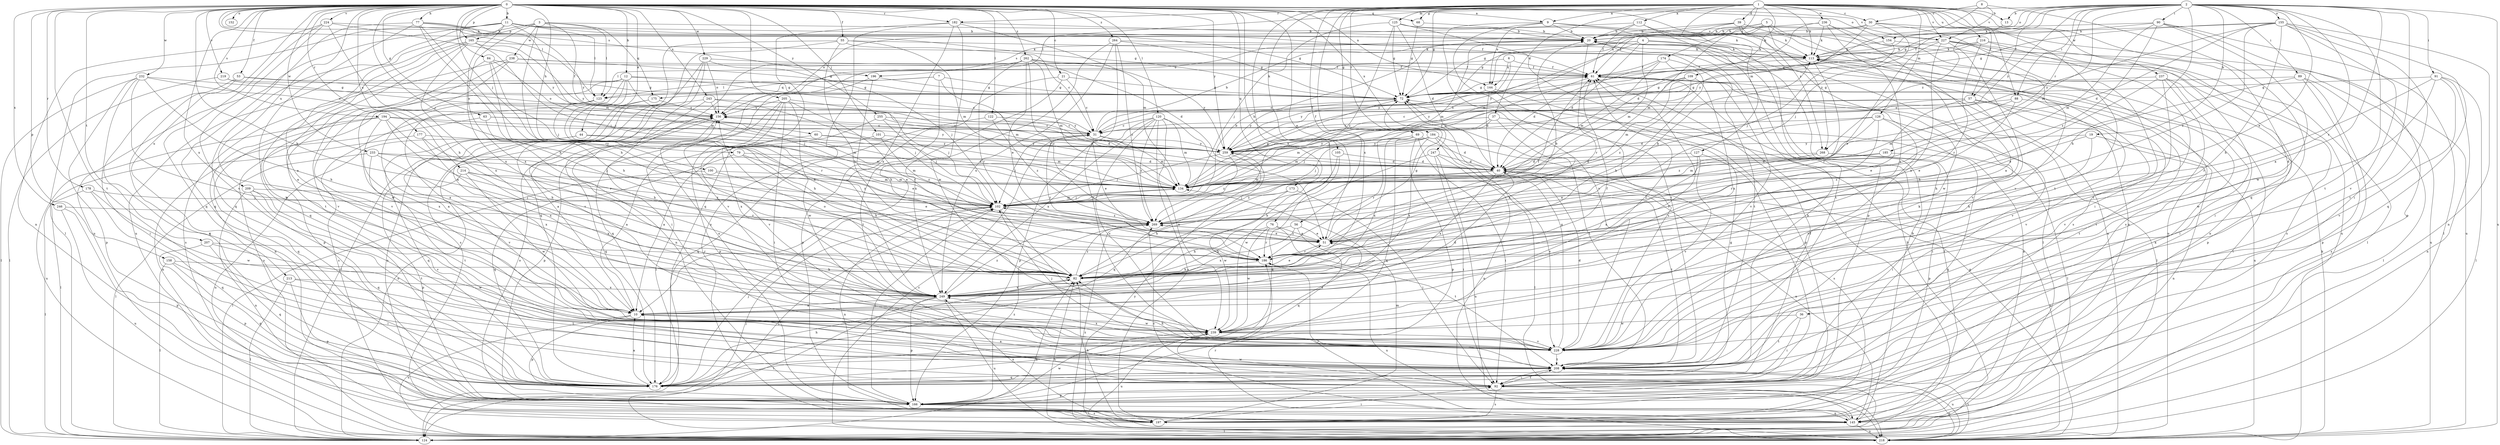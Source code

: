 strict digraph  {
0;
1;
2;
3;
4;
5;
6;
7;
8;
9;
10;
11;
12;
13;
19;
20;
21;
30;
31;
36;
37;
39;
40;
44;
51;
53;
55;
56;
57;
60;
61;
63;
68;
69;
72;
76;
77;
79;
82;
84;
88;
89;
90;
91;
92;
100;
101;
102;
105;
109;
112;
113;
120;
122;
123;
124;
125;
126;
127;
134;
144;
145;
152;
154;
155;
156;
158;
165;
166;
173;
174;
175;
176;
177;
178;
182;
184;
185;
186;
194;
196;
197;
205;
207;
208;
209;
213;
214;
216;
218;
219;
224;
227;
228;
229;
232;
233;
236;
237;
238;
239;
243;
246;
247;
249;
255;
259;
262;
264;
268;
269;
0 -> 9  [label=a];
0 -> 11  [label=b];
0 -> 12  [label=b];
0 -> 21  [label=c];
0 -> 44  [label=e];
0 -> 51  [label=e];
0 -> 53  [label=f];
0 -> 55  [label=f];
0 -> 63  [label=g];
0 -> 68  [label=g];
0 -> 76  [label=h];
0 -> 77  [label=h];
0 -> 79  [label=h];
0 -> 82  [label=h];
0 -> 84  [label=i];
0 -> 100  [label=j];
0 -> 101  [label=j];
0 -> 102  [label=j];
0 -> 120  [label=l];
0 -> 122  [label=l];
0 -> 123  [label=l];
0 -> 144  [label=n];
0 -> 152  [label=o];
0 -> 154  [label=o];
0 -> 158  [label=p];
0 -> 165  [label=p];
0 -> 173  [label=q];
0 -> 177  [label=r];
0 -> 178  [label=r];
0 -> 182  [label=r];
0 -> 194  [label=s];
0 -> 196  [label=s];
0 -> 205  [label=t];
0 -> 207  [label=t];
0 -> 208  [label=t];
0 -> 209  [label=u];
0 -> 213  [label=u];
0 -> 214  [label=u];
0 -> 219  [label=v];
0 -> 224  [label=v];
0 -> 227  [label=v];
0 -> 229  [label=w];
0 -> 232  [label=w];
0 -> 233  [label=w];
0 -> 243  [label=x];
0 -> 246  [label=x];
0 -> 247  [label=x];
0 -> 249  [label=x];
0 -> 255  [label=y];
0 -> 259  [label=y];
0 -> 262  [label=z];
0 -> 264  [label=z];
0 -> 268  [label=z];
1 -> 9  [label=a];
1 -> 13  [label=b];
1 -> 30  [label=c];
1 -> 36  [label=d];
1 -> 37  [label=d];
1 -> 39  [label=d];
1 -> 56  [label=f];
1 -> 57  [label=f];
1 -> 68  [label=g];
1 -> 69  [label=g];
1 -> 72  [label=g];
1 -> 82  [label=h];
1 -> 88  [label=i];
1 -> 105  [label=k];
1 -> 109  [label=k];
1 -> 112  [label=k];
1 -> 113  [label=k];
1 -> 125  [label=m];
1 -> 126  [label=m];
1 -> 127  [label=m];
1 -> 174  [label=q];
1 -> 182  [label=r];
1 -> 184  [label=r];
1 -> 208  [label=t];
1 -> 216  [label=u];
1 -> 227  [label=v];
1 -> 236  [label=w];
1 -> 237  [label=w];
1 -> 249  [label=x];
2 -> 10  [label=a];
2 -> 13  [label=b];
2 -> 19  [label=b];
2 -> 51  [label=e];
2 -> 57  [label=f];
2 -> 72  [label=g];
2 -> 82  [label=h];
2 -> 88  [label=i];
2 -> 89  [label=i];
2 -> 90  [label=i];
2 -> 91  [label=i];
2 -> 92  [label=i];
2 -> 113  [label=k];
2 -> 123  [label=l];
2 -> 134  [label=m];
2 -> 154  [label=o];
2 -> 155  [label=o];
2 -> 185  [label=r];
2 -> 186  [label=r];
2 -> 208  [label=t];
2 -> 218  [label=u];
2 -> 259  [label=y];
3 -> 60  [label=f];
3 -> 82  [label=h];
3 -> 113  [label=k];
3 -> 123  [label=l];
3 -> 165  [label=p];
3 -> 175  [label=q];
3 -> 218  [label=u];
3 -> 238  [label=w];
3 -> 249  [label=x];
4 -> 40  [label=d];
4 -> 72  [label=g];
4 -> 113  [label=k];
4 -> 134  [label=m];
4 -> 196  [label=s];
4 -> 239  [label=w];
4 -> 259  [label=y];
5 -> 20  [label=b];
5 -> 134  [label=m];
5 -> 144  [label=n];
5 -> 156  [label=o];
5 -> 197  [label=s];
5 -> 218  [label=u];
5 -> 268  [label=z];
6 -> 61  [label=f];
6 -> 123  [label=l];
6 -> 144  [label=n];
6 -> 259  [label=y];
7 -> 72  [label=g];
7 -> 123  [label=l];
7 -> 134  [label=m];
7 -> 175  [label=q];
7 -> 208  [label=t];
8 -> 30  [label=c];
8 -> 31  [label=c];
8 -> 176  [label=q];
8 -> 227  [label=v];
9 -> 20  [label=b];
9 -> 144  [label=n];
9 -> 208  [label=t];
9 -> 218  [label=u];
9 -> 227  [label=v];
9 -> 228  [label=v];
10 -> 40  [label=d];
10 -> 61  [label=f];
10 -> 166  [label=p];
10 -> 218  [label=u];
10 -> 239  [label=w];
11 -> 10  [label=a];
11 -> 20  [label=b];
11 -> 61  [label=f];
11 -> 72  [label=g];
11 -> 123  [label=l];
11 -> 124  [label=l];
11 -> 176  [label=q];
11 -> 218  [label=u];
11 -> 249  [label=x];
11 -> 259  [label=y];
12 -> 10  [label=a];
12 -> 31  [label=c];
12 -> 72  [label=g];
12 -> 82  [label=h];
12 -> 102  [label=j];
12 -> 145  [label=n];
12 -> 166  [label=p];
12 -> 186  [label=r];
13 -> 268  [label=z];
19 -> 82  [label=h];
19 -> 145  [label=n];
19 -> 259  [label=y];
19 -> 269  [label=z];
20 -> 113  [label=k];
20 -> 124  [label=l];
20 -> 134  [label=m];
20 -> 186  [label=r];
20 -> 208  [label=t];
21 -> 31  [label=c];
21 -> 72  [label=g];
21 -> 166  [label=p];
21 -> 249  [label=x];
30 -> 20  [label=b];
30 -> 72  [label=g];
30 -> 92  [label=i];
30 -> 102  [label=j];
30 -> 218  [label=u];
30 -> 259  [label=y];
31 -> 20  [label=b];
31 -> 51  [label=e];
31 -> 61  [label=f];
31 -> 102  [label=j];
31 -> 134  [label=m];
31 -> 186  [label=r];
31 -> 259  [label=y];
36 -> 92  [label=i];
36 -> 208  [label=t];
36 -> 239  [label=w];
37 -> 31  [label=c];
37 -> 82  [label=h];
37 -> 102  [label=j];
37 -> 124  [label=l];
37 -> 134  [label=m];
39 -> 20  [label=b];
39 -> 61  [label=f];
39 -> 113  [label=k];
39 -> 134  [label=m];
39 -> 145  [label=n];
39 -> 197  [label=s];
40 -> 134  [label=m];
40 -> 145  [label=n];
40 -> 156  [label=o];
40 -> 208  [label=t];
40 -> 218  [label=u];
40 -> 249  [label=x];
40 -> 269  [label=z];
44 -> 51  [label=e];
44 -> 134  [label=m];
44 -> 176  [label=q];
44 -> 218  [label=u];
44 -> 228  [label=v];
44 -> 259  [label=y];
51 -> 20  [label=b];
51 -> 61  [label=f];
51 -> 72  [label=g];
51 -> 186  [label=r];
51 -> 269  [label=z];
53 -> 72  [label=g];
53 -> 92  [label=i];
53 -> 156  [label=o];
53 -> 176  [label=q];
55 -> 10  [label=a];
55 -> 31  [label=c];
55 -> 82  [label=h];
55 -> 113  [label=k];
55 -> 134  [label=m];
55 -> 176  [label=q];
56 -> 51  [label=e];
56 -> 82  [label=h];
56 -> 176  [label=q];
56 -> 249  [label=x];
57 -> 31  [label=c];
57 -> 51  [label=e];
57 -> 82  [label=h];
57 -> 156  [label=o];
57 -> 208  [label=t];
57 -> 228  [label=v];
57 -> 259  [label=y];
60 -> 10  [label=a];
60 -> 134  [label=m];
60 -> 259  [label=y];
61 -> 72  [label=g];
61 -> 102  [label=j];
61 -> 124  [label=l];
61 -> 145  [label=n];
61 -> 218  [label=u];
63 -> 31  [label=c];
63 -> 82  [label=h];
63 -> 134  [label=m];
63 -> 145  [label=n];
68 -> 20  [label=b];
68 -> 72  [label=g];
69 -> 40  [label=d];
69 -> 92  [label=i];
69 -> 166  [label=p];
69 -> 176  [label=q];
69 -> 186  [label=r];
69 -> 249  [label=x];
69 -> 259  [label=y];
72 -> 156  [label=o];
72 -> 208  [label=t];
72 -> 259  [label=y];
76 -> 51  [label=e];
76 -> 82  [label=h];
76 -> 186  [label=r];
76 -> 208  [label=t];
76 -> 239  [label=w];
77 -> 20  [label=b];
77 -> 72  [label=g];
77 -> 82  [label=h];
77 -> 134  [label=m];
77 -> 176  [label=q];
77 -> 186  [label=r];
77 -> 208  [label=t];
79 -> 40  [label=d];
79 -> 82  [label=h];
79 -> 176  [label=q];
79 -> 269  [label=z];
82 -> 51  [label=e];
82 -> 249  [label=x];
82 -> 269  [label=z];
84 -> 61  [label=f];
84 -> 82  [label=h];
84 -> 102  [label=j];
84 -> 134  [label=m];
84 -> 228  [label=v];
88 -> 51  [label=e];
88 -> 134  [label=m];
88 -> 156  [label=o];
88 -> 228  [label=v];
89 -> 51  [label=e];
89 -> 72  [label=g];
89 -> 124  [label=l];
89 -> 166  [label=p];
89 -> 197  [label=s];
90 -> 20  [label=b];
90 -> 61  [label=f];
90 -> 124  [label=l];
90 -> 134  [label=m];
90 -> 166  [label=p];
90 -> 239  [label=w];
90 -> 269  [label=z];
91 -> 72  [label=g];
91 -> 124  [label=l];
91 -> 145  [label=n];
91 -> 186  [label=r];
91 -> 228  [label=v];
91 -> 239  [label=w];
92 -> 166  [label=p];
92 -> 197  [label=s];
92 -> 208  [label=t];
92 -> 218  [label=u];
92 -> 239  [label=w];
100 -> 51  [label=e];
100 -> 124  [label=l];
100 -> 134  [label=m];
101 -> 10  [label=a];
101 -> 259  [label=y];
101 -> 269  [label=z];
102 -> 20  [label=b];
102 -> 134  [label=m];
102 -> 145  [label=n];
102 -> 228  [label=v];
102 -> 269  [label=z];
105 -> 40  [label=d];
105 -> 82  [label=h];
105 -> 176  [label=q];
109 -> 72  [label=g];
109 -> 134  [label=m];
109 -> 249  [label=x];
109 -> 259  [label=y];
109 -> 269  [label=z];
112 -> 20  [label=b];
112 -> 61  [label=f];
112 -> 156  [label=o];
112 -> 166  [label=p];
112 -> 208  [label=t];
113 -> 61  [label=f];
113 -> 124  [label=l];
113 -> 186  [label=r];
120 -> 31  [label=c];
120 -> 51  [label=e];
120 -> 134  [label=m];
120 -> 166  [label=p];
120 -> 197  [label=s];
120 -> 228  [label=v];
120 -> 239  [label=w];
120 -> 249  [label=x];
120 -> 269  [label=z];
122 -> 31  [label=c];
122 -> 176  [label=q];
122 -> 269  [label=z];
123 -> 10  [label=a];
123 -> 82  [label=h];
123 -> 197  [label=s];
124 -> 20  [label=b];
124 -> 82  [label=h];
124 -> 102  [label=j];
124 -> 156  [label=o];
125 -> 20  [label=b];
125 -> 40  [label=d];
125 -> 72  [label=g];
125 -> 102  [label=j];
125 -> 124  [label=l];
125 -> 218  [label=u];
125 -> 269  [label=z];
126 -> 31  [label=c];
126 -> 40  [label=d];
126 -> 92  [label=i];
126 -> 186  [label=r];
126 -> 228  [label=v];
126 -> 269  [label=z];
127 -> 40  [label=d];
127 -> 92  [label=i];
127 -> 228  [label=v];
127 -> 249  [label=x];
134 -> 72  [label=g];
134 -> 102  [label=j];
144 -> 40  [label=d];
144 -> 166  [label=p];
144 -> 228  [label=v];
144 -> 259  [label=y];
145 -> 20  [label=b];
145 -> 61  [label=f];
145 -> 124  [label=l];
145 -> 186  [label=r];
145 -> 218  [label=u];
145 -> 269  [label=z];
154 -> 102  [label=j];
154 -> 113  [label=k];
154 -> 197  [label=s];
155 -> 20  [label=b];
155 -> 40  [label=d];
155 -> 72  [label=g];
155 -> 82  [label=h];
155 -> 145  [label=n];
155 -> 176  [label=q];
155 -> 208  [label=t];
155 -> 228  [label=v];
155 -> 259  [label=y];
155 -> 269  [label=z];
156 -> 31  [label=c];
156 -> 166  [label=p];
156 -> 176  [label=q];
158 -> 82  [label=h];
158 -> 92  [label=i];
158 -> 124  [label=l];
158 -> 176  [label=q];
165 -> 10  [label=a];
165 -> 102  [label=j];
165 -> 113  [label=k];
165 -> 176  [label=q];
165 -> 208  [label=t];
165 -> 249  [label=x];
165 -> 259  [label=y];
166 -> 102  [label=j];
166 -> 145  [label=n];
166 -> 156  [label=o];
166 -> 197  [label=s];
166 -> 239  [label=w];
166 -> 269  [label=z];
173 -> 82  [label=h];
173 -> 92  [label=i];
173 -> 102  [label=j];
173 -> 239  [label=w];
174 -> 40  [label=d];
174 -> 61  [label=f];
174 -> 82  [label=h];
174 -> 134  [label=m];
174 -> 228  [label=v];
175 -> 124  [label=l];
175 -> 145  [label=n];
175 -> 156  [label=o];
176 -> 10  [label=a];
176 -> 20  [label=b];
176 -> 61  [label=f];
176 -> 72  [label=g];
176 -> 82  [label=h];
176 -> 102  [label=j];
177 -> 102  [label=j];
177 -> 124  [label=l];
177 -> 249  [label=x];
177 -> 259  [label=y];
178 -> 102  [label=j];
178 -> 124  [label=l];
178 -> 176  [label=q];
178 -> 239  [label=w];
182 -> 20  [label=b];
182 -> 134  [label=m];
182 -> 176  [label=q];
182 -> 197  [label=s];
182 -> 239  [label=w];
182 -> 249  [label=x];
184 -> 102  [label=j];
184 -> 124  [label=l];
184 -> 134  [label=m];
184 -> 145  [label=n];
184 -> 197  [label=s];
184 -> 249  [label=x];
184 -> 259  [label=y];
185 -> 40  [label=d];
185 -> 134  [label=m];
185 -> 176  [label=q];
186 -> 82  [label=h];
186 -> 102  [label=j];
186 -> 218  [label=u];
194 -> 31  [label=c];
194 -> 82  [label=h];
194 -> 176  [label=q];
194 -> 186  [label=r];
194 -> 218  [label=u];
194 -> 249  [label=x];
194 -> 259  [label=y];
196 -> 72  [label=g];
196 -> 82  [label=h];
196 -> 176  [label=q];
197 -> 82  [label=h];
197 -> 92  [label=i];
197 -> 113  [label=k];
197 -> 134  [label=m];
197 -> 249  [label=x];
205 -> 92  [label=i];
205 -> 102  [label=j];
205 -> 124  [label=l];
205 -> 156  [label=o];
205 -> 166  [label=p];
205 -> 186  [label=r];
205 -> 228  [label=v];
205 -> 239  [label=w];
207 -> 166  [label=p];
207 -> 176  [label=q];
207 -> 186  [label=r];
207 -> 239  [label=w];
208 -> 10  [label=a];
208 -> 82  [label=h];
208 -> 92  [label=i];
208 -> 176  [label=q];
208 -> 218  [label=u];
209 -> 102  [label=j];
209 -> 145  [label=n];
209 -> 176  [label=q];
209 -> 208  [label=t];
209 -> 228  [label=v];
213 -> 124  [label=l];
213 -> 166  [label=p];
213 -> 208  [label=t];
213 -> 249  [label=x];
214 -> 134  [label=m];
214 -> 166  [label=p];
214 -> 239  [label=w];
214 -> 249  [label=x];
214 -> 269  [label=z];
216 -> 72  [label=g];
216 -> 92  [label=i];
216 -> 113  [label=k];
216 -> 186  [label=r];
216 -> 228  [label=v];
218 -> 31  [label=c];
218 -> 72  [label=g];
218 -> 82  [label=h];
218 -> 102  [label=j];
218 -> 113  [label=k];
218 -> 186  [label=r];
218 -> 208  [label=t];
218 -> 259  [label=y];
218 -> 269  [label=z];
219 -> 72  [label=g];
219 -> 124  [label=l];
219 -> 156  [label=o];
224 -> 20  [label=b];
224 -> 82  [label=h];
224 -> 145  [label=n];
224 -> 176  [label=q];
224 -> 228  [label=v];
224 -> 259  [label=y];
227 -> 51  [label=e];
227 -> 113  [label=k];
227 -> 124  [label=l];
227 -> 145  [label=n];
227 -> 218  [label=u];
227 -> 228  [label=v];
227 -> 249  [label=x];
228 -> 40  [label=d];
228 -> 72  [label=g];
228 -> 102  [label=j];
228 -> 113  [label=k];
228 -> 156  [label=o];
228 -> 208  [label=t];
228 -> 249  [label=x];
229 -> 61  [label=f];
229 -> 92  [label=i];
229 -> 102  [label=j];
229 -> 156  [label=o];
229 -> 197  [label=s];
229 -> 228  [label=v];
232 -> 10  [label=a];
232 -> 72  [label=g];
232 -> 82  [label=h];
232 -> 92  [label=i];
232 -> 124  [label=l];
232 -> 156  [label=o];
232 -> 166  [label=p];
233 -> 40  [label=d];
233 -> 124  [label=l];
233 -> 134  [label=m];
233 -> 208  [label=t];
233 -> 249  [label=x];
236 -> 10  [label=a];
236 -> 20  [label=b];
236 -> 40  [label=d];
236 -> 113  [label=k];
236 -> 228  [label=v];
236 -> 249  [label=x];
237 -> 72  [label=g];
237 -> 82  [label=h];
237 -> 92  [label=i];
237 -> 166  [label=p];
237 -> 208  [label=t];
237 -> 228  [label=v];
238 -> 61  [label=f];
238 -> 72  [label=g];
238 -> 197  [label=s];
238 -> 228  [label=v];
238 -> 239  [label=w];
239 -> 51  [label=e];
239 -> 61  [label=f];
239 -> 218  [label=u];
239 -> 228  [label=v];
243 -> 10  [label=a];
243 -> 102  [label=j];
243 -> 156  [label=o];
243 -> 197  [label=s];
243 -> 259  [label=y];
246 -> 166  [label=p];
246 -> 218  [label=u];
246 -> 269  [label=z];
247 -> 40  [label=d];
247 -> 92  [label=i];
247 -> 218  [label=u];
247 -> 228  [label=v];
247 -> 239  [label=w];
249 -> 10  [label=a];
249 -> 61  [label=f];
249 -> 124  [label=l];
249 -> 156  [label=o];
249 -> 166  [label=p];
249 -> 218  [label=u];
249 -> 269  [label=z];
255 -> 31  [label=c];
255 -> 40  [label=d];
255 -> 102  [label=j];
255 -> 249  [label=x];
259 -> 40  [label=d];
259 -> 102  [label=j];
259 -> 176  [label=q];
259 -> 269  [label=z];
262 -> 40  [label=d];
262 -> 51  [label=e];
262 -> 61  [label=f];
262 -> 134  [label=m];
262 -> 145  [label=n];
262 -> 186  [label=r];
262 -> 228  [label=v];
262 -> 259  [label=y];
262 -> 269  [label=z];
264 -> 10  [label=a];
264 -> 72  [label=g];
264 -> 113  [label=k];
264 -> 228  [label=v];
264 -> 249  [label=x];
264 -> 269  [label=z];
268 -> 40  [label=d];
268 -> 51  [label=e];
268 -> 92  [label=i];
268 -> 166  [label=p];
269 -> 51  [label=e];
269 -> 113  [label=k];
}
